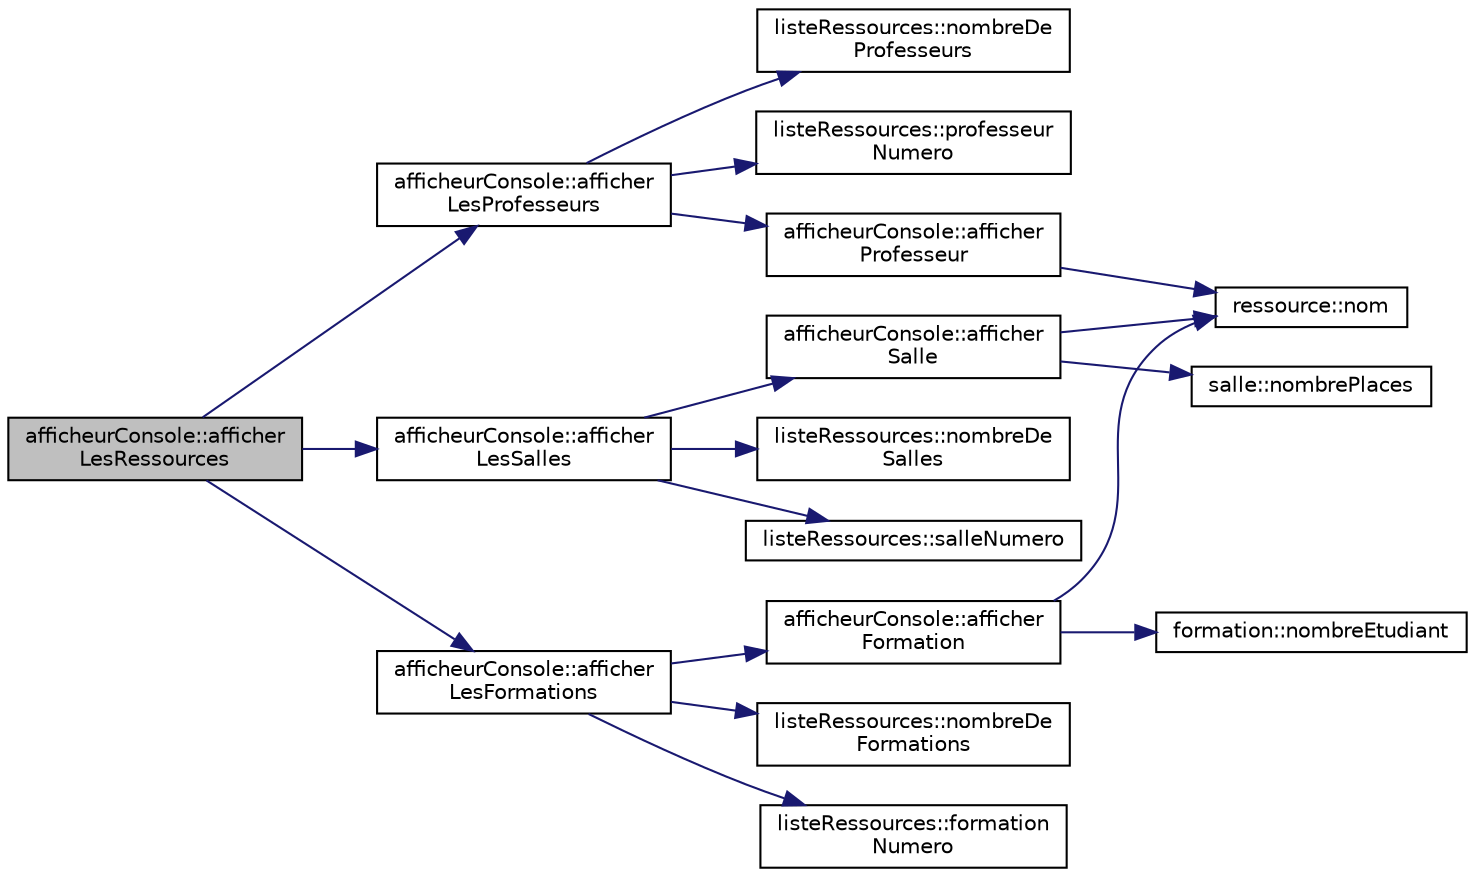 digraph "afficheurConsole::afficherLesRessources"
{
  edge [fontname="Helvetica",fontsize="10",labelfontname="Helvetica",labelfontsize="10"];
  node [fontname="Helvetica",fontsize="10",shape=record];
  rankdir="LR";
  Node115 [label="afficheurConsole::afficher\lLesRessources",height=0.2,width=0.4,color="black", fillcolor="grey75", style="filled", fontcolor="black"];
  Node115 -> Node116 [color="midnightblue",fontsize="10",style="solid"];
  Node116 [label="afficheurConsole::afficher\lLesProfesseurs",height=0.2,width=0.4,color="black", fillcolor="white", style="filled",URL="$classafficheur_console.html#a800c6da422bccdf2fdcaadcdafe4bbd6"];
  Node116 -> Node117 [color="midnightblue",fontsize="10",style="solid"];
  Node117 [label="listeRessources::nombreDe\lProfesseurs",height=0.2,width=0.4,color="black", fillcolor="white", style="filled",URL="$classliste_ressources.html#a9b496a36a9651347734d7895397dde00",tooltip="Renvoie le nombre de professeurs. "];
  Node116 -> Node118 [color="midnightblue",fontsize="10",style="solid"];
  Node118 [label="afficheurConsole::afficher\lProfesseur",height=0.2,width=0.4,color="black", fillcolor="white", style="filled",URL="$classafficheur_console.html#afbb988d4ec6d7ebad225f3353fb3045f",tooltip="Renvoie dans ost le nom du professeur du professeur p. "];
  Node118 -> Node119 [color="midnightblue",fontsize="10",style="solid"];
  Node119 [label="ressource::nom",height=0.2,width=0.4,color="black", fillcolor="white", style="filled",URL="$classressource.html#aff712b6d732b3f4091dd29f4349aba85",tooltip="Renvoie le nom de la ressource. "];
  Node116 -> Node120 [color="midnightblue",fontsize="10",style="solid"];
  Node120 [label="listeRessources::professeur\lNumero",height=0.2,width=0.4,color="black", fillcolor="white", style="filled",URL="$classliste_ressources.html#af6a22c9c36348e23b1bac9682e280d54",tooltip="Renvoie le professeur dont le numero est entre en parametre. "];
  Node115 -> Node121 [color="midnightblue",fontsize="10",style="solid"];
  Node121 [label="afficheurConsole::afficher\lLesSalles",height=0.2,width=0.4,color="black", fillcolor="white", style="filled",URL="$classafficheur_console.html#a63019a39487a95a38e72113d799406d1"];
  Node121 -> Node122 [color="midnightblue",fontsize="10",style="solid"];
  Node122 [label="listeRessources::nombreDe\lSalles",height=0.2,width=0.4,color="black", fillcolor="white", style="filled",URL="$classliste_ressources.html#a1a7f82a289bda61cf08485e92dd32b2e",tooltip="Renvoie le nombre de salles. "];
  Node121 -> Node123 [color="midnightblue",fontsize="10",style="solid"];
  Node123 [label="afficheurConsole::afficher\lSalle",height=0.2,width=0.4,color="black", fillcolor="white", style="filled",URL="$classafficheur_console.html#a475772836928606a2c7dec66c4ab9ff3",tooltip="Renvoie dans ost le nom de salle de la salle s. "];
  Node123 -> Node119 [color="midnightblue",fontsize="10",style="solid"];
  Node123 -> Node124 [color="midnightblue",fontsize="10",style="solid"];
  Node124 [label="salle::nombrePlaces",height=0.2,width=0.4,color="black", fillcolor="white", style="filled",URL="$classsalle.html#a9f8186e0dee9859a2bc08938cce0174f",tooltip="Renvoie le nombre de places. "];
  Node121 -> Node125 [color="midnightblue",fontsize="10",style="solid"];
  Node125 [label="listeRessources::salleNumero",height=0.2,width=0.4,color="black", fillcolor="white", style="filled",URL="$classliste_ressources.html#ae49f2ce49be854dda108840fd3d26112",tooltip="Renvoie la salle dont le numero est entre en parametre. "];
  Node115 -> Node126 [color="midnightblue",fontsize="10",style="solid"];
  Node126 [label="afficheurConsole::afficher\lLesFormations",height=0.2,width=0.4,color="black", fillcolor="white", style="filled",URL="$classafficheur_console.html#a8f9fbf20b142d1805a0418f24b30c273"];
  Node126 -> Node127 [color="midnightblue",fontsize="10",style="solid"];
  Node127 [label="listeRessources::nombreDe\lFormations",height=0.2,width=0.4,color="black", fillcolor="white", style="filled",URL="$classliste_ressources.html#a332aca734617587a463197043a058b02",tooltip="Renvoie le nombre de formations. "];
  Node126 -> Node128 [color="midnightblue",fontsize="10",style="solid"];
  Node128 [label="afficheurConsole::afficher\lFormation",height=0.2,width=0.4,color="black", fillcolor="white", style="filled",URL="$classafficheur_console.html#a7329605c0c533c5306bf14b6fbe47358"];
  Node128 -> Node119 [color="midnightblue",fontsize="10",style="solid"];
  Node128 -> Node129 [color="midnightblue",fontsize="10",style="solid"];
  Node129 [label="formation::nombreEtudiant",height=0.2,width=0.4,color="black", fillcolor="white", style="filled",URL="$classformation.html#a917c18b3f7439abad5114b5a89b1a01a",tooltip="Renvoie le nombre d&#39;etudiant dans la formation. "];
  Node126 -> Node130 [color="midnightblue",fontsize="10",style="solid"];
  Node130 [label="listeRessources::formation\lNumero",height=0.2,width=0.4,color="black", fillcolor="white", style="filled",URL="$classliste_ressources.html#aa0dc7c74caa61d02294c51fb79f7abe7",tooltip="Renvoie la formation dont le numero est entre en parametre. "];
}
